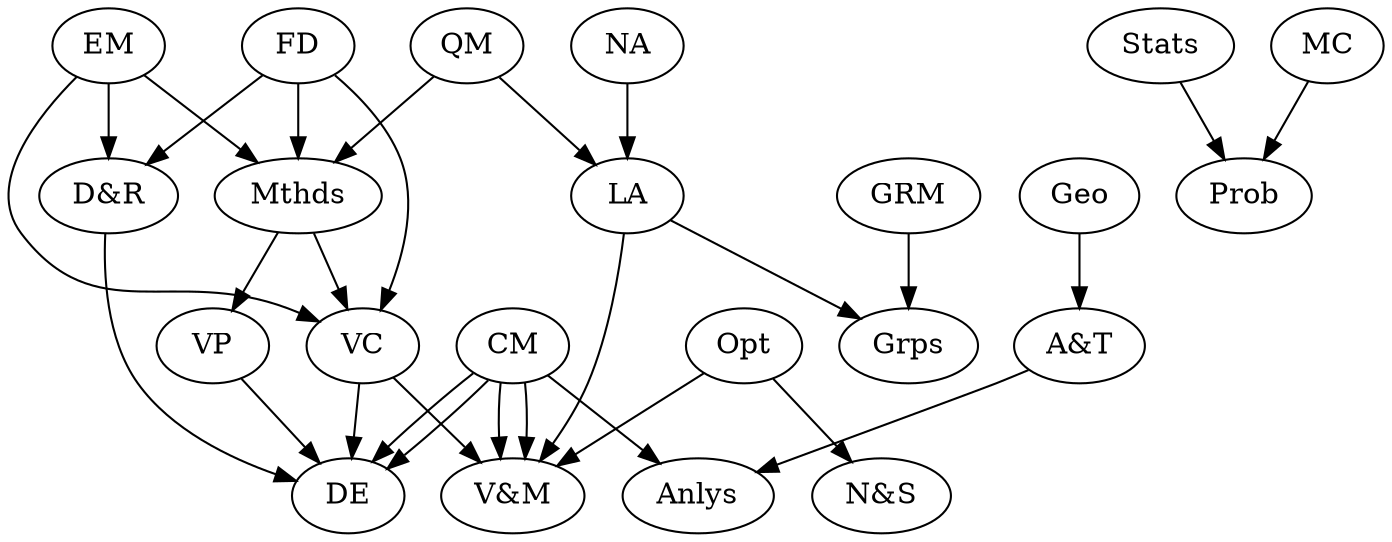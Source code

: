 digraph topics {
    // Fluid Dynamics
    FD -> VC
    FD -> "D&R"
    FD -> Mthds
    // Electromagnetism
    EM -> VC
    EM -> "D&R"
    EM -> Mthds
    // Numerical Analysis
    NA -> LA
    // Statistics
    Stats -> Prob
    // Complex Methods
    CM -> "V&M"
    CM -> DE
    // Complex Analysis
    CM -> "V&M"
    CM -> DE
    CM -> Anlys
    // Geometry
    Geo -> "A&T"
    // Groups, Rings, and Modules
    GRM -> Grps
    // Markov Chains
    MC -> Prob
    // Quantum Mechanics
    QM -> Mthds
    QM -> LA
    // Methods
    Mthds -> VP
    Mthds -> VC
    // Analysis and Topology
    "A&T" -> Anlys
    // Linear Algebra
    LA -> "V&M"
    LA -> Grps
    // Optimization
    Opt -> "V&M"
    Opt -> "N&S"
    // Variational Principles
    VP -> DE
    // Dynamics and Relativity
    "D&R" -> DE
    // Vector Calculus
    VC -> DE
    VC -> "V&M"
    /*
        Probablity, Analysis, Differential Equations, Numbers & Sets,
        Vectors & Matrices and Groups are all "root" courses.
    */
}
